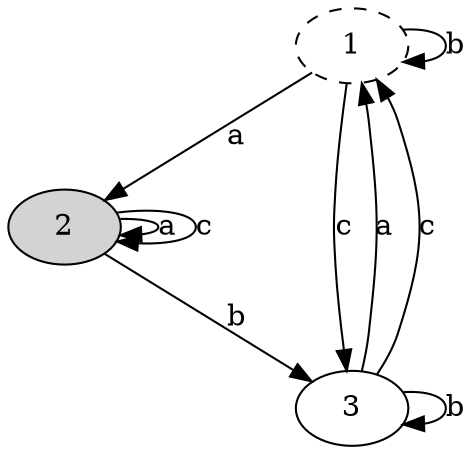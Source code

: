 digraph "" {
	1	 [style=dashed];
	1 -> 1 [key=0,
	label=b,
	weight=b];
2 [style=filled];
1 -> 2 [key=0,
label=a,
weight=a];
1 -> 3 [key=0,
label=c,
weight=c];
2 -> 2 [key=0,
label=a,
weight=a];
2 -> 2 [key=1,
label=c,
weight=c];
2 -> 3 [key=0,
label=b,
weight=b];
3 -> 1 [key=0,
label=a,
weight=a];
3 -> 1 [key=1,
label=c,
weight=c];
3 -> 3 [key=0,
label=b,
weight=b];
}
